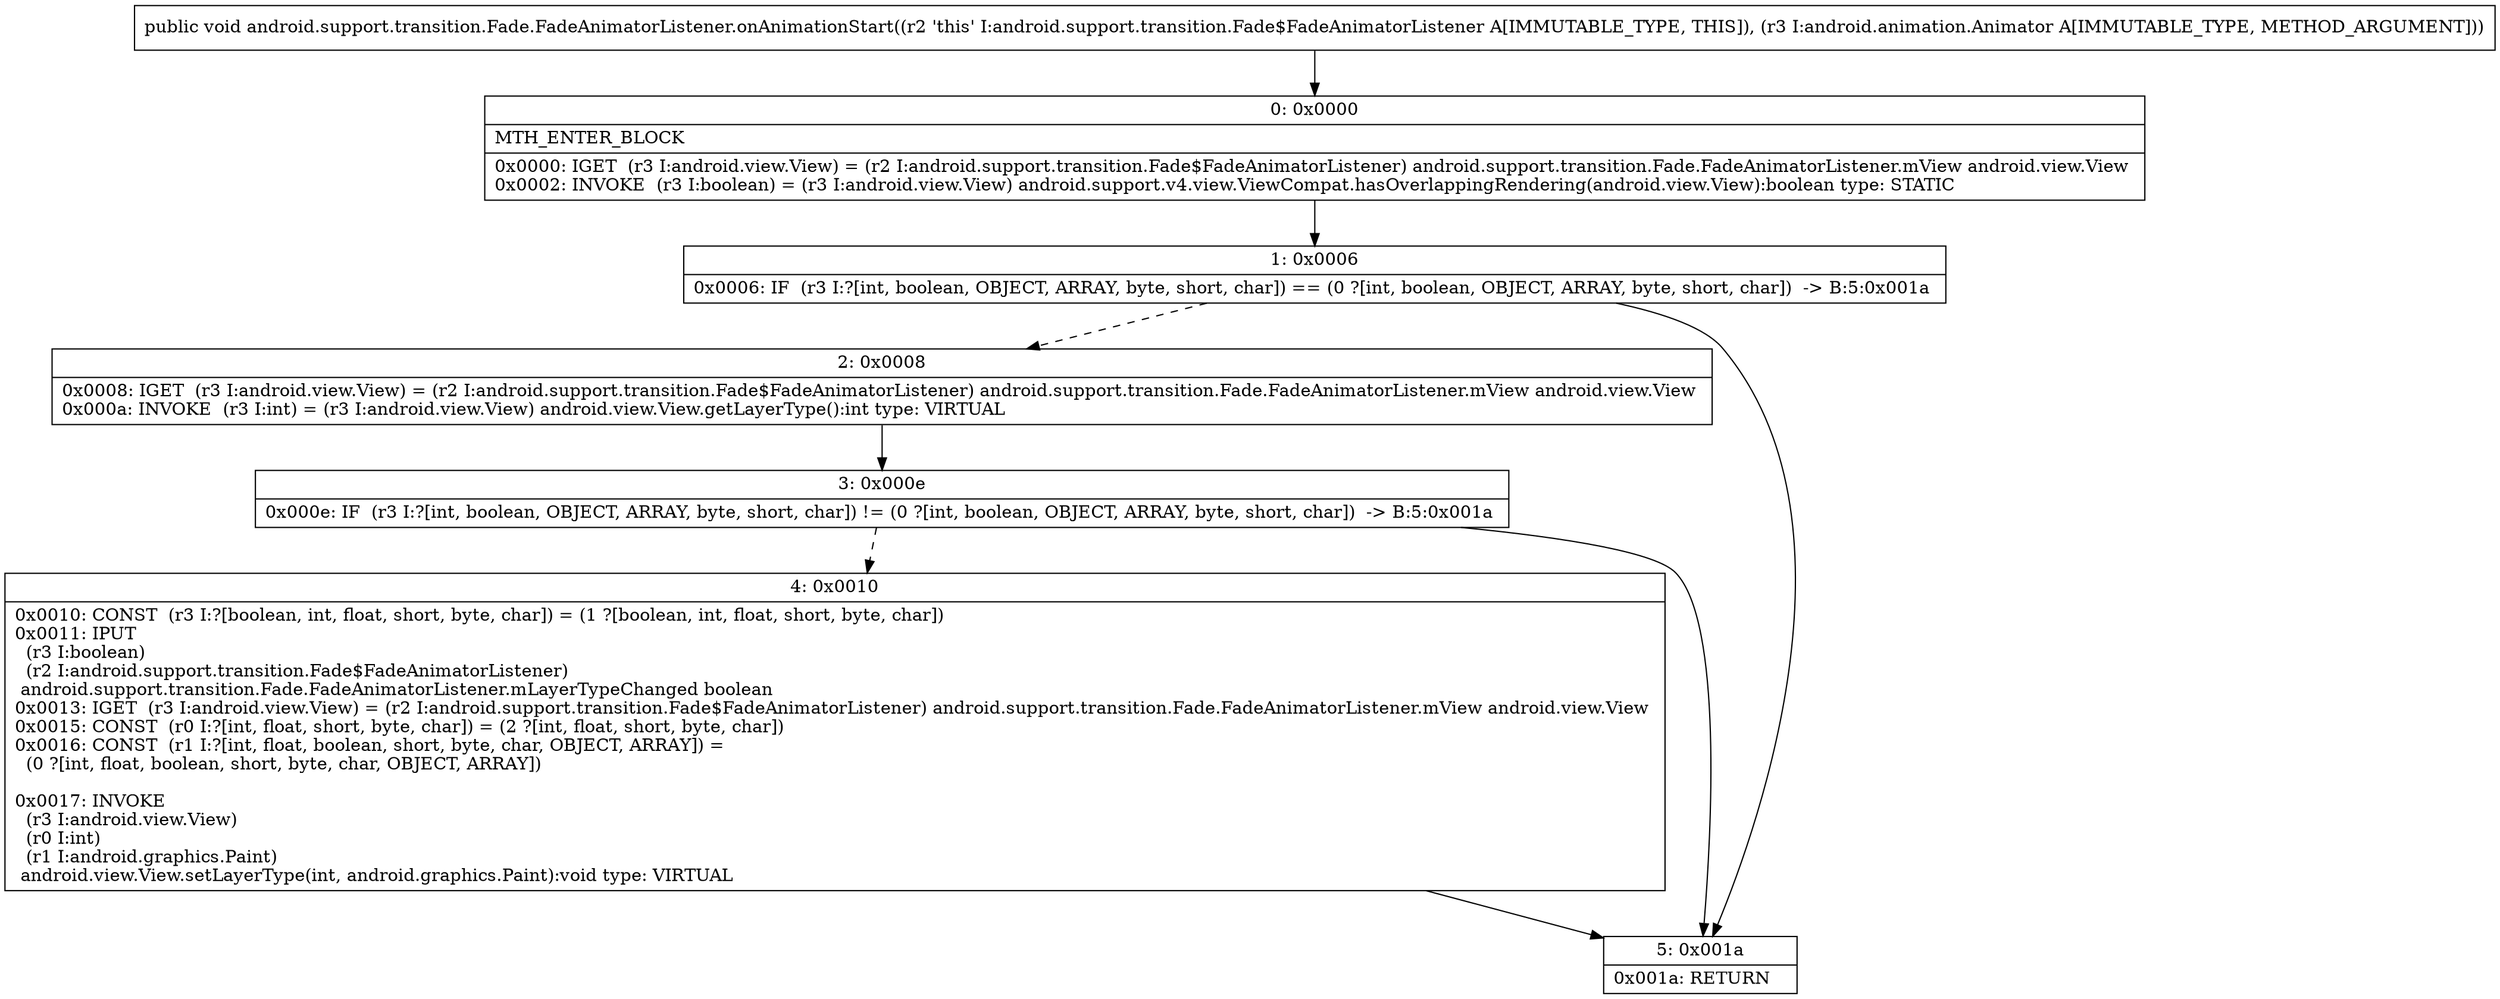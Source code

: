 digraph "CFG forandroid.support.transition.Fade.FadeAnimatorListener.onAnimationStart(Landroid\/animation\/Animator;)V" {
Node_0 [shape=record,label="{0\:\ 0x0000|MTH_ENTER_BLOCK\l|0x0000: IGET  (r3 I:android.view.View) = (r2 I:android.support.transition.Fade$FadeAnimatorListener) android.support.transition.Fade.FadeAnimatorListener.mView android.view.View \l0x0002: INVOKE  (r3 I:boolean) = (r3 I:android.view.View) android.support.v4.view.ViewCompat.hasOverlappingRendering(android.view.View):boolean type: STATIC \l}"];
Node_1 [shape=record,label="{1\:\ 0x0006|0x0006: IF  (r3 I:?[int, boolean, OBJECT, ARRAY, byte, short, char]) == (0 ?[int, boolean, OBJECT, ARRAY, byte, short, char])  \-\> B:5:0x001a \l}"];
Node_2 [shape=record,label="{2\:\ 0x0008|0x0008: IGET  (r3 I:android.view.View) = (r2 I:android.support.transition.Fade$FadeAnimatorListener) android.support.transition.Fade.FadeAnimatorListener.mView android.view.View \l0x000a: INVOKE  (r3 I:int) = (r3 I:android.view.View) android.view.View.getLayerType():int type: VIRTUAL \l}"];
Node_3 [shape=record,label="{3\:\ 0x000e|0x000e: IF  (r3 I:?[int, boolean, OBJECT, ARRAY, byte, short, char]) != (0 ?[int, boolean, OBJECT, ARRAY, byte, short, char])  \-\> B:5:0x001a \l}"];
Node_4 [shape=record,label="{4\:\ 0x0010|0x0010: CONST  (r3 I:?[boolean, int, float, short, byte, char]) = (1 ?[boolean, int, float, short, byte, char]) \l0x0011: IPUT  \l  (r3 I:boolean)\l  (r2 I:android.support.transition.Fade$FadeAnimatorListener)\l android.support.transition.Fade.FadeAnimatorListener.mLayerTypeChanged boolean \l0x0013: IGET  (r3 I:android.view.View) = (r2 I:android.support.transition.Fade$FadeAnimatorListener) android.support.transition.Fade.FadeAnimatorListener.mView android.view.View \l0x0015: CONST  (r0 I:?[int, float, short, byte, char]) = (2 ?[int, float, short, byte, char]) \l0x0016: CONST  (r1 I:?[int, float, boolean, short, byte, char, OBJECT, ARRAY]) = \l  (0 ?[int, float, boolean, short, byte, char, OBJECT, ARRAY])\l \l0x0017: INVOKE  \l  (r3 I:android.view.View)\l  (r0 I:int)\l  (r1 I:android.graphics.Paint)\l android.view.View.setLayerType(int, android.graphics.Paint):void type: VIRTUAL \l}"];
Node_5 [shape=record,label="{5\:\ 0x001a|0x001a: RETURN   \l}"];
MethodNode[shape=record,label="{public void android.support.transition.Fade.FadeAnimatorListener.onAnimationStart((r2 'this' I:android.support.transition.Fade$FadeAnimatorListener A[IMMUTABLE_TYPE, THIS]), (r3 I:android.animation.Animator A[IMMUTABLE_TYPE, METHOD_ARGUMENT])) }"];
MethodNode -> Node_0;
Node_0 -> Node_1;
Node_1 -> Node_2[style=dashed];
Node_1 -> Node_5;
Node_2 -> Node_3;
Node_3 -> Node_4[style=dashed];
Node_3 -> Node_5;
Node_4 -> Node_5;
}

